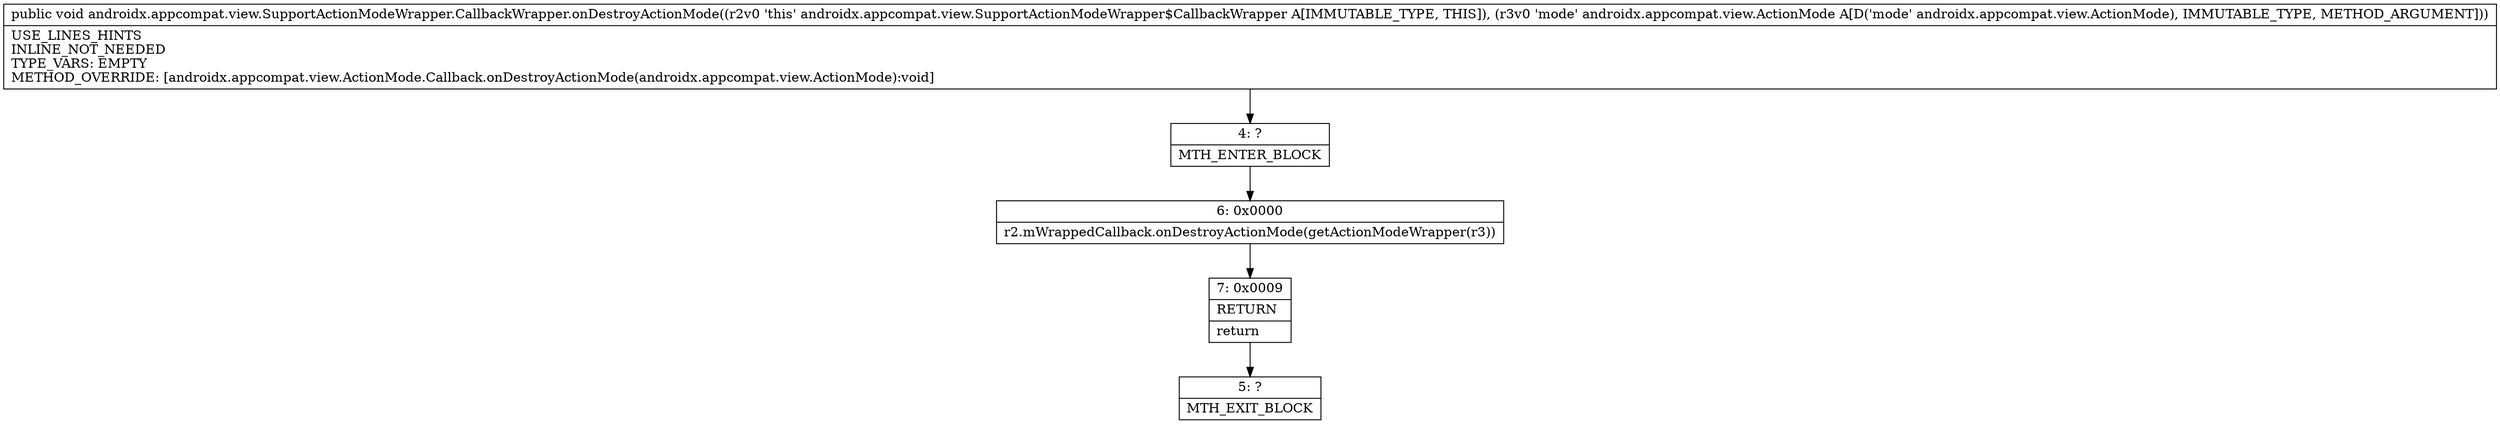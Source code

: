 digraph "CFG forandroidx.appcompat.view.SupportActionModeWrapper.CallbackWrapper.onDestroyActionMode(Landroidx\/appcompat\/view\/ActionMode;)V" {
Node_4 [shape=record,label="{4\:\ ?|MTH_ENTER_BLOCK\l}"];
Node_6 [shape=record,label="{6\:\ 0x0000|r2.mWrappedCallback.onDestroyActionMode(getActionModeWrapper(r3))\l}"];
Node_7 [shape=record,label="{7\:\ 0x0009|RETURN\l|return\l}"];
Node_5 [shape=record,label="{5\:\ ?|MTH_EXIT_BLOCK\l}"];
MethodNode[shape=record,label="{public void androidx.appcompat.view.SupportActionModeWrapper.CallbackWrapper.onDestroyActionMode((r2v0 'this' androidx.appcompat.view.SupportActionModeWrapper$CallbackWrapper A[IMMUTABLE_TYPE, THIS]), (r3v0 'mode' androidx.appcompat.view.ActionMode A[D('mode' androidx.appcompat.view.ActionMode), IMMUTABLE_TYPE, METHOD_ARGUMENT]))  | USE_LINES_HINTS\lINLINE_NOT_NEEDED\lTYPE_VARS: EMPTY\lMETHOD_OVERRIDE: [androidx.appcompat.view.ActionMode.Callback.onDestroyActionMode(androidx.appcompat.view.ActionMode):void]\l}"];
MethodNode -> Node_4;Node_4 -> Node_6;
Node_6 -> Node_7;
Node_7 -> Node_5;
}

